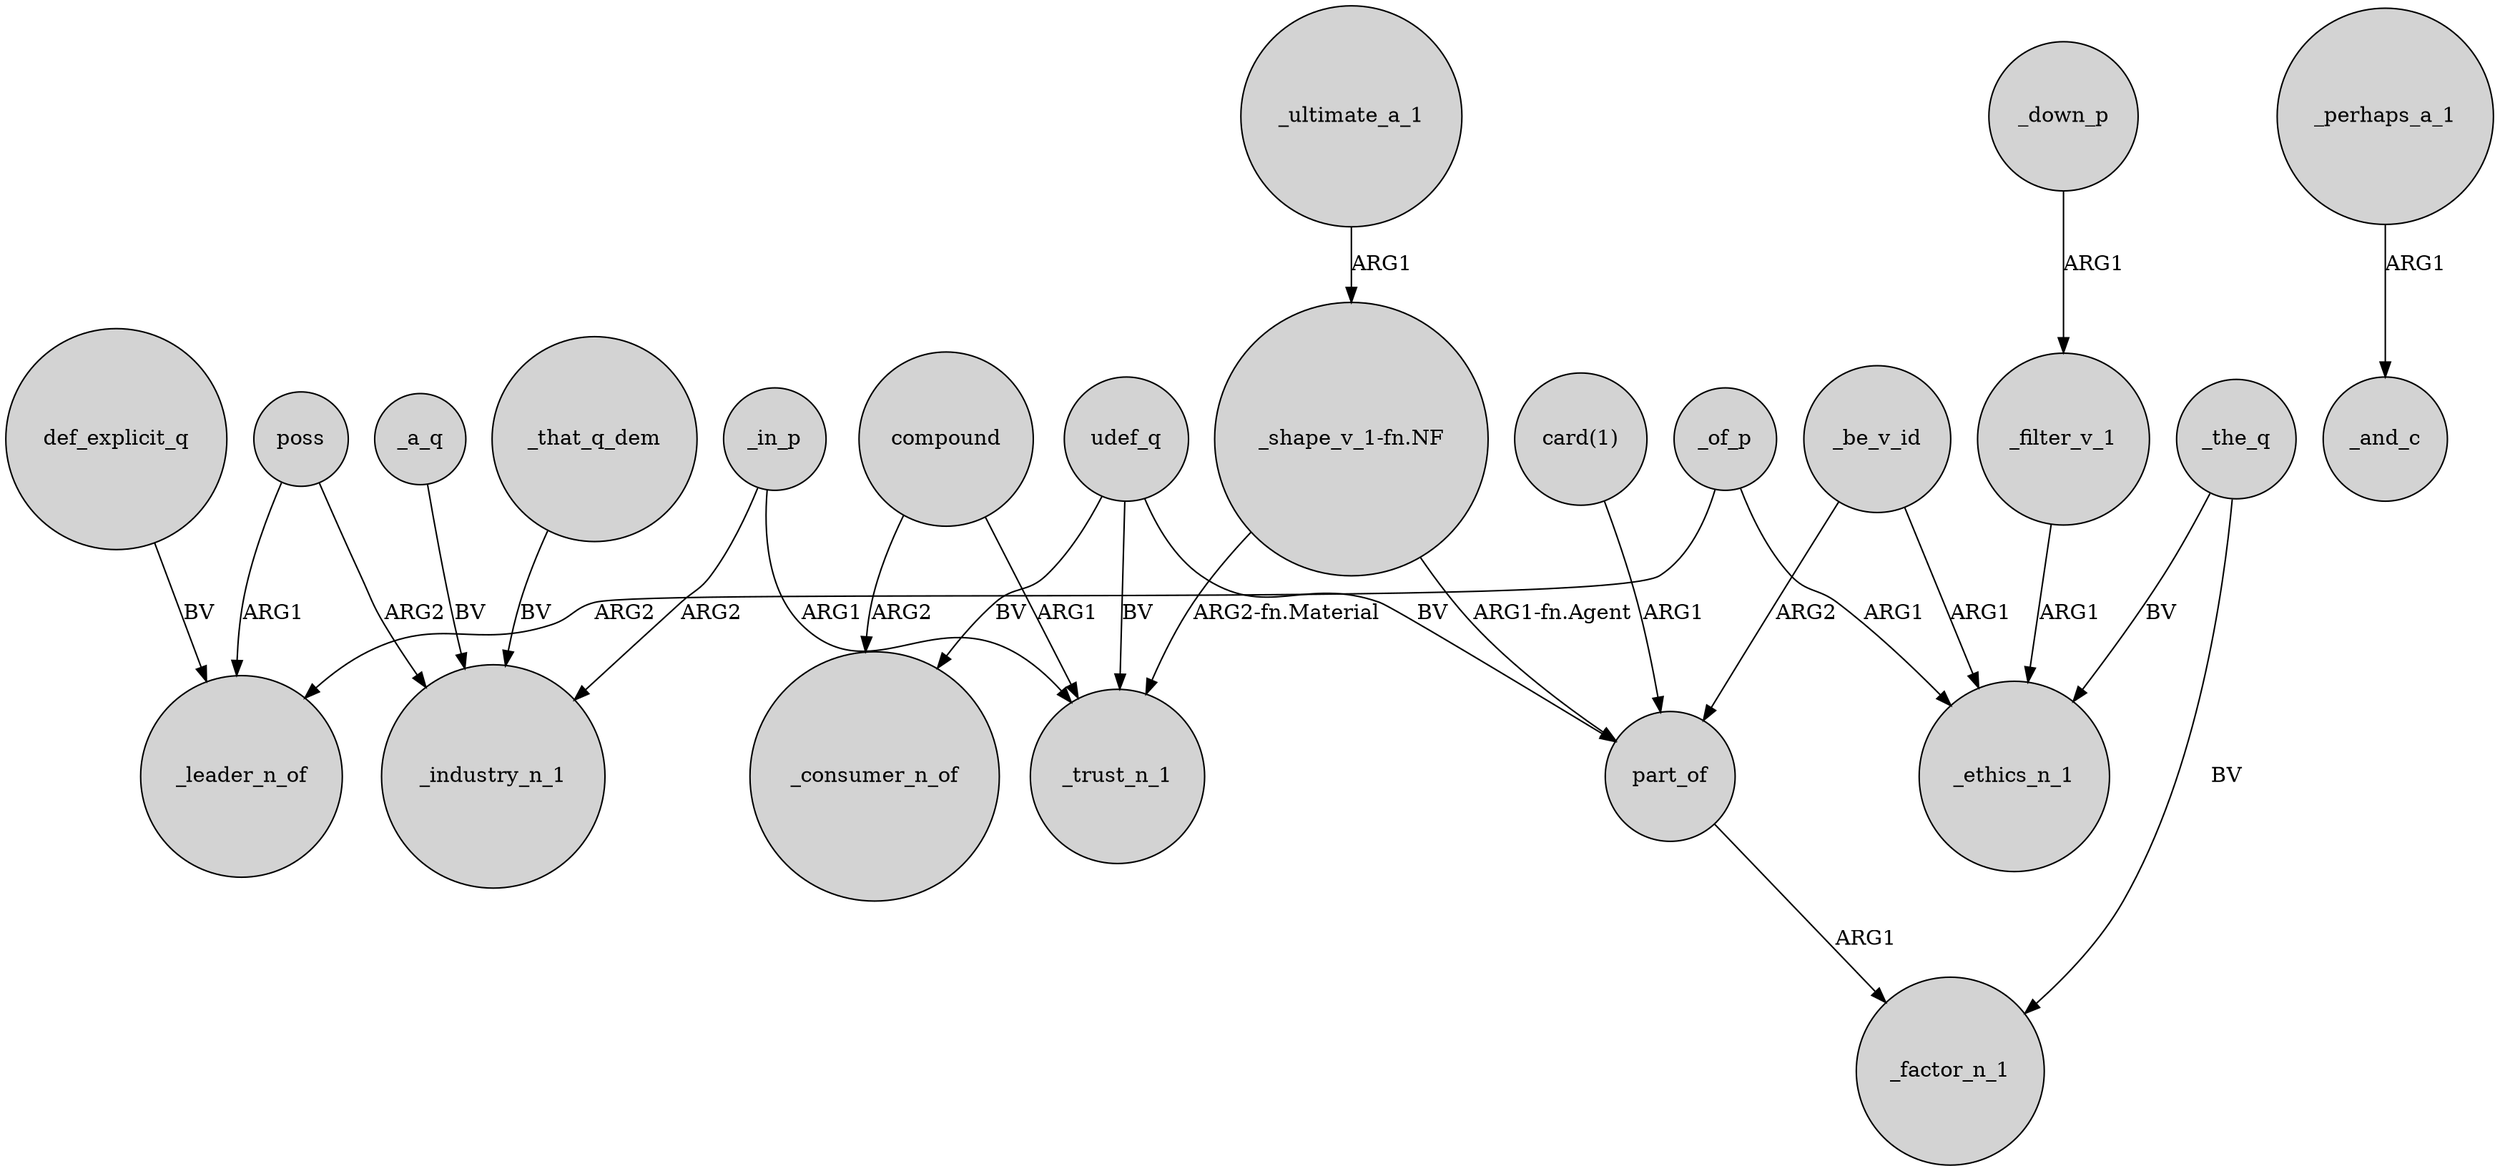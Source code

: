 digraph {
	node [shape=circle style=filled]
	def_explicit_q -> _leader_n_of [label=BV]
	_perhaps_a_1 -> _and_c [label=ARG1]
	udef_q -> part_of [label=BV]
	_ultimate_a_1 -> "_shape_v_1-fn.NF" [label=ARG1]
	_the_q -> _factor_n_1 [label=BV]
	poss -> _industry_n_1 [label=ARG2]
	_in_p -> _industry_n_1 [label=ARG2]
	_be_v_id -> _ethics_n_1 [label=ARG1]
	"_shape_v_1-fn.NF" -> part_of [label="ARG1-fn.Agent"]
	"_shape_v_1-fn.NF" -> _trust_n_1 [label="ARG2-fn.Material"]
	part_of -> _factor_n_1 [label=ARG1]
	poss -> _leader_n_of [label=ARG1]
	_filter_v_1 -> _ethics_n_1 [label=ARG1]
	_of_p -> _leader_n_of [label=ARG2]
	udef_q -> _trust_n_1 [label=BV]
	_the_q -> _ethics_n_1 [label=BV]
	_of_p -> _ethics_n_1 [label=ARG1]
	_a_q -> _industry_n_1 [label=BV]
	compound -> _trust_n_1 [label=ARG1]
	udef_q -> _consumer_n_of [label=BV]
	_in_p -> _trust_n_1 [label=ARG1]
	"card(1)" -> part_of [label=ARG1]
	compound -> _consumer_n_of [label=ARG2]
	_that_q_dem -> _industry_n_1 [label=BV]
	_be_v_id -> part_of [label=ARG2]
	_down_p -> _filter_v_1 [label=ARG1]
}
